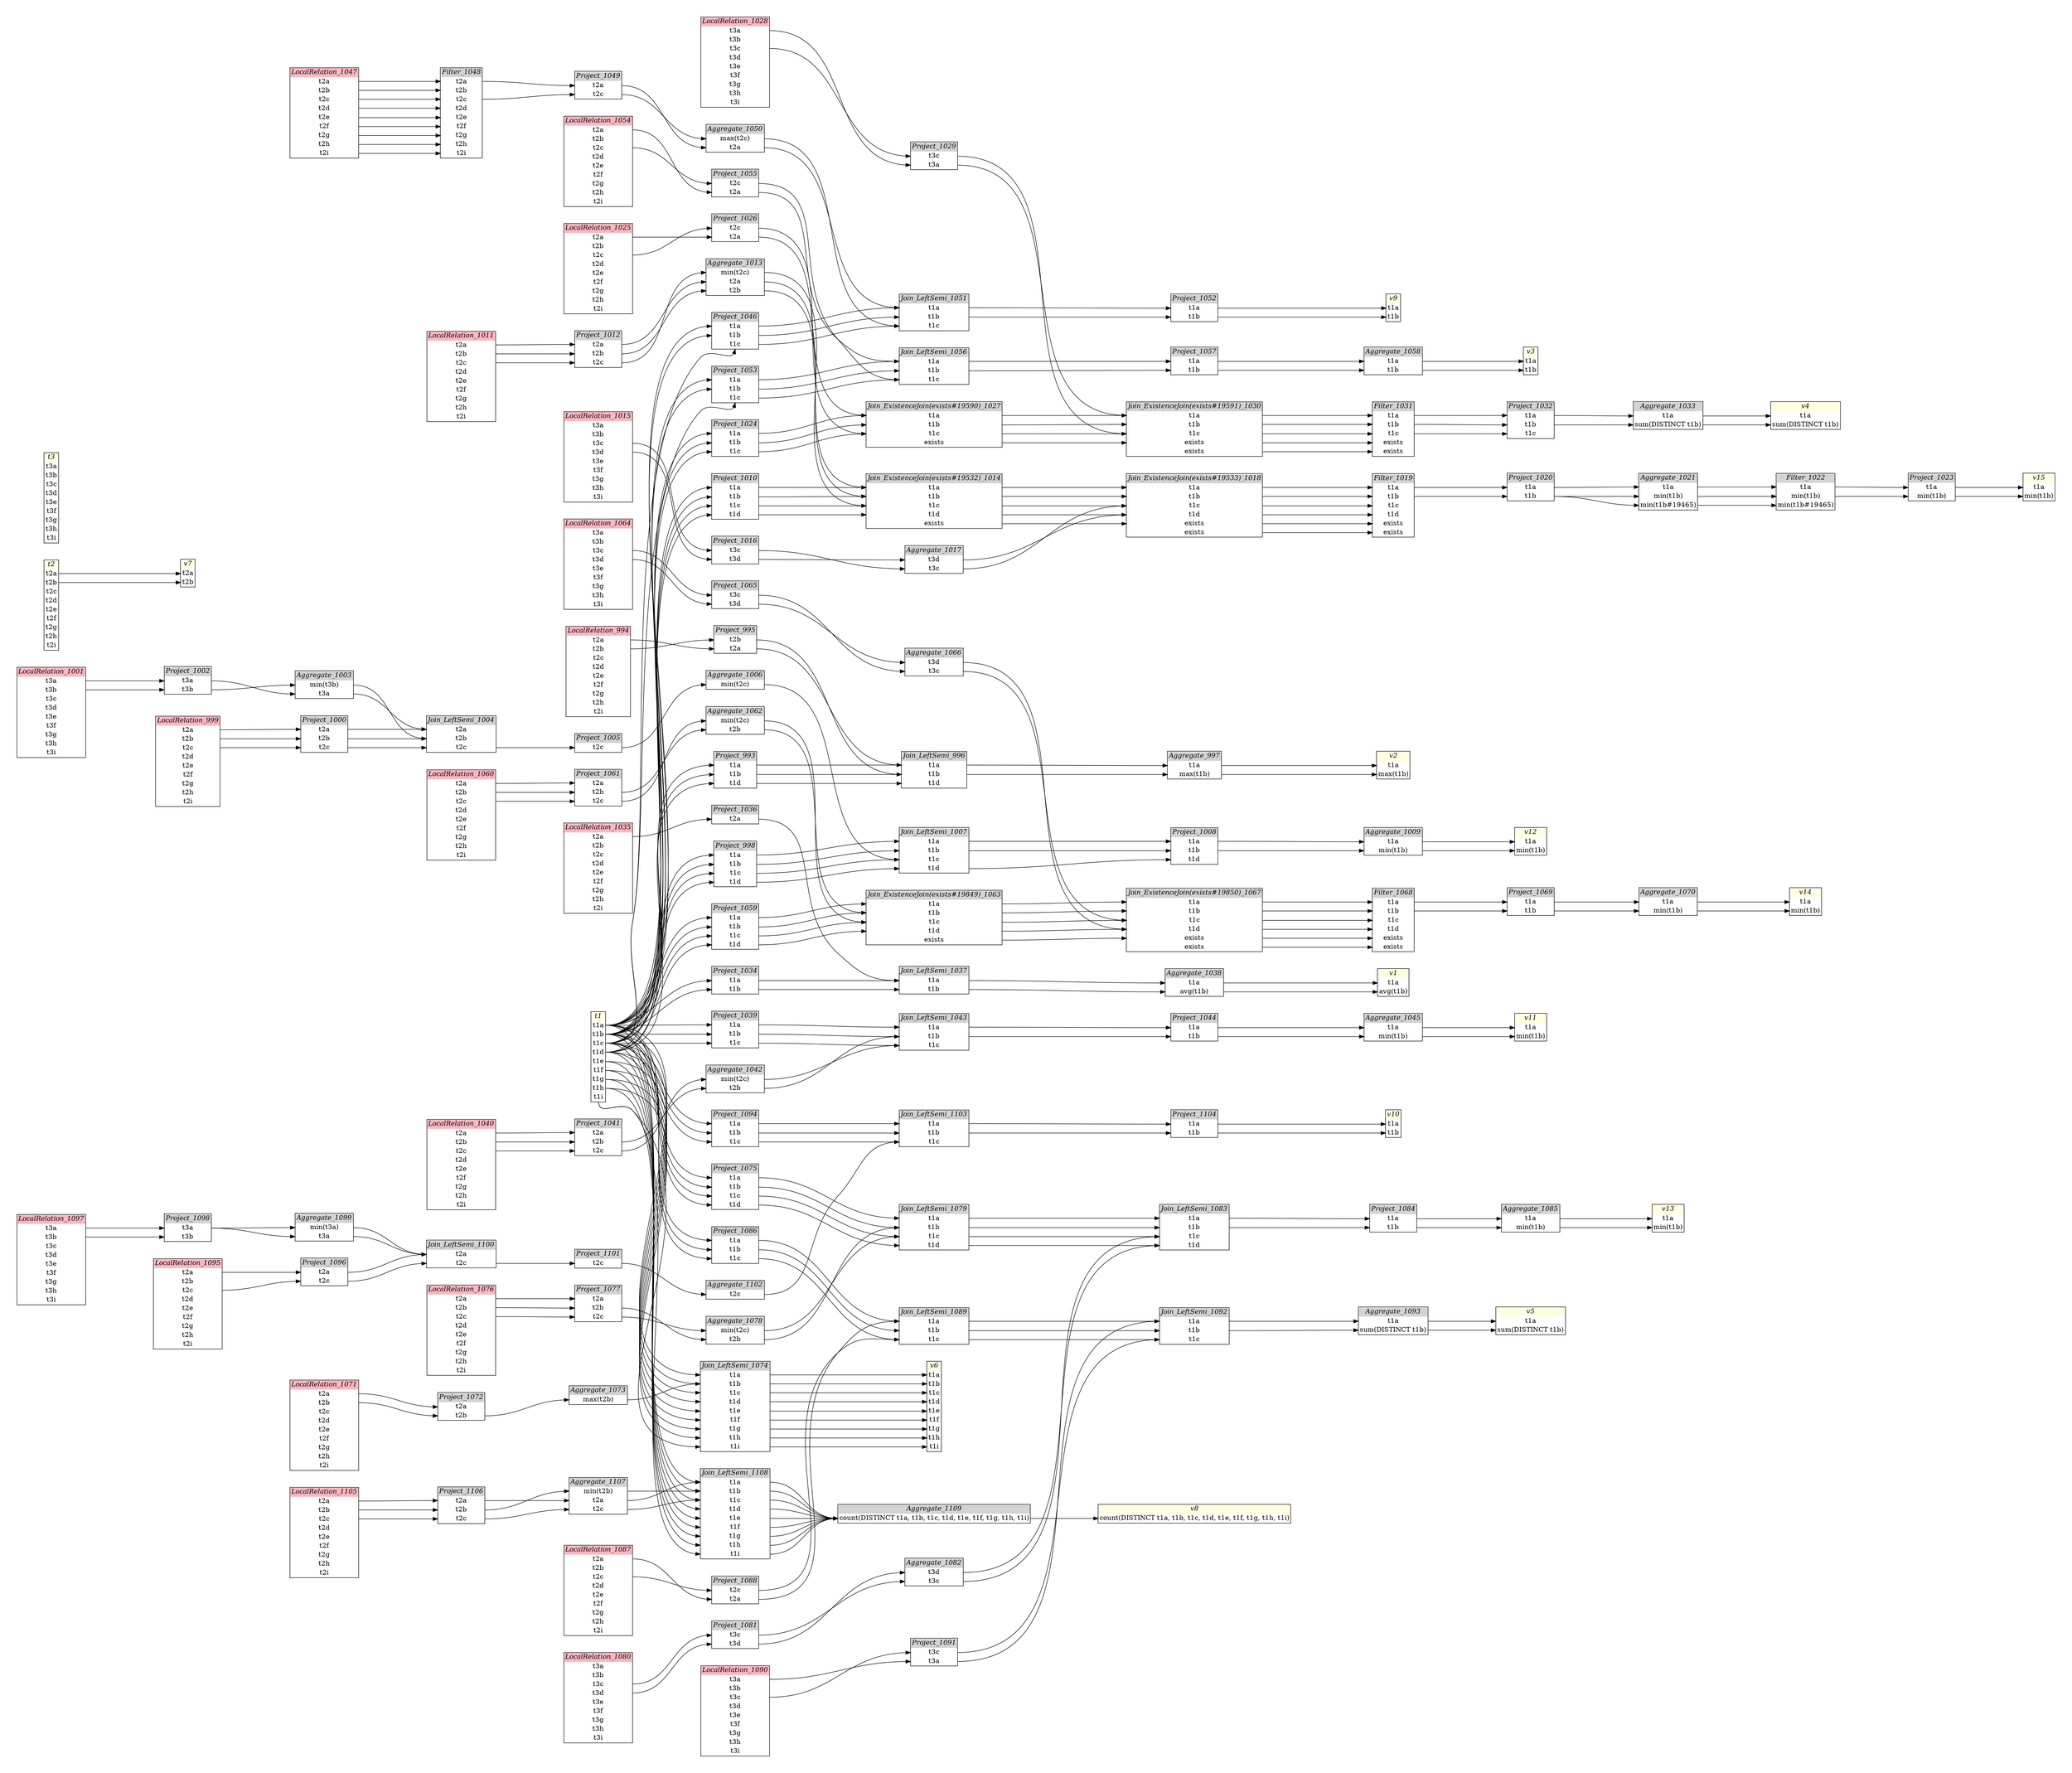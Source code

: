 // Automatically generated by SQLFlowTestSuite


digraph {
  graph [pad="0.5", nodesep="0.5", ranksep="2", fontname="Helvetica"];
  node [shape=plain]
  rankdir=LR;

  
"Aggregate_1003" [label=<
<table border="1" cellborder="0" cellspacing="0">
  <tr><td bgcolor="lightgray" port="nodeName"><i>Aggregate_1003</i></td></tr>
  <tr><td port="0">min(t3b)</td></tr>
<tr><td port="1">t3a</td></tr>
</table>>];
         

"Aggregate_1006" [label=<
<table border="1" cellborder="0" cellspacing="0">
  <tr><td bgcolor="lightgray" port="nodeName"><i>Aggregate_1006</i></td></tr>
  <tr><td port="0">min(t2c)</td></tr>
</table>>];
         

"Aggregate_1009" [label=<
<table border="1" cellborder="0" cellspacing="0">
  <tr><td bgcolor="lightgray" port="nodeName"><i>Aggregate_1009</i></td></tr>
  <tr><td port="0">t1a</td></tr>
<tr><td port="1">min(t1b)</td></tr>
</table>>];
         

"Aggregate_1013" [label=<
<table border="1" cellborder="0" cellspacing="0">
  <tr><td bgcolor="lightgray" port="nodeName"><i>Aggregate_1013</i></td></tr>
  <tr><td port="0">min(t2c)</td></tr>
<tr><td port="1">t2a</td></tr>
<tr><td port="2">t2b</td></tr>
</table>>];
         

"Aggregate_1017" [label=<
<table border="1" cellborder="0" cellspacing="0">
  <tr><td bgcolor="lightgray" port="nodeName"><i>Aggregate_1017</i></td></tr>
  <tr><td port="0">t3d</td></tr>
<tr><td port="1">t3c</td></tr>
</table>>];
         

"Aggregate_1021" [label=<
<table border="1" cellborder="0" cellspacing="0">
  <tr><td bgcolor="lightgray" port="nodeName"><i>Aggregate_1021</i></td></tr>
  <tr><td port="0">t1a</td></tr>
<tr><td port="1">min(t1b)</td></tr>
<tr><td port="2">min(t1b#19465)</td></tr>
</table>>];
         

"Aggregate_1033" [label=<
<table border="1" cellborder="0" cellspacing="0">
  <tr><td bgcolor="lightgray" port="nodeName"><i>Aggregate_1033</i></td></tr>
  <tr><td port="0">t1a</td></tr>
<tr><td port="1">sum(DISTINCT t1b)</td></tr>
</table>>];
         

"Aggregate_1038" [label=<
<table border="1" cellborder="0" cellspacing="0">
  <tr><td bgcolor="lightgray" port="nodeName"><i>Aggregate_1038</i></td></tr>
  <tr><td port="0">t1a</td></tr>
<tr><td port="1">avg(t1b)</td></tr>
</table>>];
         

"Aggregate_1042" [label=<
<table border="1" cellborder="0" cellspacing="0">
  <tr><td bgcolor="lightgray" port="nodeName"><i>Aggregate_1042</i></td></tr>
  <tr><td port="0">min(t2c)</td></tr>
<tr><td port="1">t2b</td></tr>
</table>>];
         

"Aggregate_1045" [label=<
<table border="1" cellborder="0" cellspacing="0">
  <tr><td bgcolor="lightgray" port="nodeName"><i>Aggregate_1045</i></td></tr>
  <tr><td port="0">t1a</td></tr>
<tr><td port="1">min(t1b)</td></tr>
</table>>];
         

"Aggregate_1050" [label=<
<table border="1" cellborder="0" cellspacing="0">
  <tr><td bgcolor="lightgray" port="nodeName"><i>Aggregate_1050</i></td></tr>
  <tr><td port="0">max(t2c)</td></tr>
<tr><td port="1">t2a</td></tr>
</table>>];
         

"Aggregate_1058" [label=<
<table border="1" cellborder="0" cellspacing="0">
  <tr><td bgcolor="lightgray" port="nodeName"><i>Aggregate_1058</i></td></tr>
  <tr><td port="0">t1a</td></tr>
<tr><td port="1">t1b</td></tr>
</table>>];
         

"Aggregate_1062" [label=<
<table border="1" cellborder="0" cellspacing="0">
  <tr><td bgcolor="lightgray" port="nodeName"><i>Aggregate_1062</i></td></tr>
  <tr><td port="0">min(t2c)</td></tr>
<tr><td port="1">t2b</td></tr>
</table>>];
         

"Aggregate_1066" [label=<
<table border="1" cellborder="0" cellspacing="0">
  <tr><td bgcolor="lightgray" port="nodeName"><i>Aggregate_1066</i></td></tr>
  <tr><td port="0">t3d</td></tr>
<tr><td port="1">t3c</td></tr>
</table>>];
         

"Aggregate_1070" [label=<
<table border="1" cellborder="0" cellspacing="0">
  <tr><td bgcolor="lightgray" port="nodeName"><i>Aggregate_1070</i></td></tr>
  <tr><td port="0">t1a</td></tr>
<tr><td port="1">min(t1b)</td></tr>
</table>>];
         

"Aggregate_1073" [label=<
<table border="1" cellborder="0" cellspacing="0">
  <tr><td bgcolor="lightgray" port="nodeName"><i>Aggregate_1073</i></td></tr>
  <tr><td port="0">max(t2b)</td></tr>
</table>>];
         

"Aggregate_1078" [label=<
<table border="1" cellborder="0" cellspacing="0">
  <tr><td bgcolor="lightgray" port="nodeName"><i>Aggregate_1078</i></td></tr>
  <tr><td port="0">min(t2c)</td></tr>
<tr><td port="1">t2b</td></tr>
</table>>];
         

"Aggregate_1082" [label=<
<table border="1" cellborder="0" cellspacing="0">
  <tr><td bgcolor="lightgray" port="nodeName"><i>Aggregate_1082</i></td></tr>
  <tr><td port="0">t3d</td></tr>
<tr><td port="1">t3c</td></tr>
</table>>];
         

"Aggregate_1085" [label=<
<table border="1" cellborder="0" cellspacing="0">
  <tr><td bgcolor="lightgray" port="nodeName"><i>Aggregate_1085</i></td></tr>
  <tr><td port="0">t1a</td></tr>
<tr><td port="1">min(t1b)</td></tr>
</table>>];
         

"Aggregate_1093" [label=<
<table border="1" cellborder="0" cellspacing="0">
  <tr><td bgcolor="lightgray" port="nodeName"><i>Aggregate_1093</i></td></tr>
  <tr><td port="0">t1a</td></tr>
<tr><td port="1">sum(DISTINCT t1b)</td></tr>
</table>>];
         

"Aggregate_1099" [label=<
<table border="1" cellborder="0" cellspacing="0">
  <tr><td bgcolor="lightgray" port="nodeName"><i>Aggregate_1099</i></td></tr>
  <tr><td port="0">min(t3a)</td></tr>
<tr><td port="1">t3a</td></tr>
</table>>];
         

"Aggregate_1102" [label=<
<table border="1" cellborder="0" cellspacing="0">
  <tr><td bgcolor="lightgray" port="nodeName"><i>Aggregate_1102</i></td></tr>
  <tr><td port="0">t2c</td></tr>
</table>>];
         

"Aggregate_1107" [label=<
<table border="1" cellborder="0" cellspacing="0">
  <tr><td bgcolor="lightgray" port="nodeName"><i>Aggregate_1107</i></td></tr>
  <tr><td port="0">min(t2b)</td></tr>
<tr><td port="1">t2a</td></tr>
<tr><td port="2">t2c</td></tr>
</table>>];
         

"Aggregate_1109" [label=<
<table border="1" cellborder="0" cellspacing="0">
  <tr><td bgcolor="lightgray" port="nodeName"><i>Aggregate_1109</i></td></tr>
  <tr><td port="0">count(DISTINCT t1a, t1b, t1c, t1d, t1e, t1f, t1g, t1h, t1i)</td></tr>
</table>>];
         

"Aggregate_997" [label=<
<table border="1" cellborder="0" cellspacing="0">
  <tr><td bgcolor="lightgray" port="nodeName"><i>Aggregate_997</i></td></tr>
  <tr><td port="0">t1a</td></tr>
<tr><td port="1">max(t1b)</td></tr>
</table>>];
         

"Filter_1019" [label=<
<table border="1" cellborder="0" cellspacing="0">
  <tr><td bgcolor="lightgray" port="nodeName"><i>Filter_1019</i></td></tr>
  <tr><td port="0">t1a</td></tr>
<tr><td port="1">t1b</td></tr>
<tr><td port="2">t1c</td></tr>
<tr><td port="3">t1d</td></tr>
<tr><td port="4">exists</td></tr>
<tr><td port="5">exists</td></tr>
</table>>];
         

"Filter_1022" [label=<
<table border="1" cellborder="0" cellspacing="0">
  <tr><td bgcolor="lightgray" port="nodeName"><i>Filter_1022</i></td></tr>
  <tr><td port="0">t1a</td></tr>
<tr><td port="1">min(t1b)</td></tr>
<tr><td port="2">min(t1b#19465)</td></tr>
</table>>];
         

"Filter_1031" [label=<
<table border="1" cellborder="0" cellspacing="0">
  <tr><td bgcolor="lightgray" port="nodeName"><i>Filter_1031</i></td></tr>
  <tr><td port="0">t1a</td></tr>
<tr><td port="1">t1b</td></tr>
<tr><td port="2">t1c</td></tr>
<tr><td port="3">exists</td></tr>
<tr><td port="4">exists</td></tr>
</table>>];
         

"Filter_1048" [label=<
<table border="1" cellborder="0" cellspacing="0">
  <tr><td bgcolor="lightgray" port="nodeName"><i>Filter_1048</i></td></tr>
  <tr><td port="0">t2a</td></tr>
<tr><td port="1">t2b</td></tr>
<tr><td port="2">t2c</td></tr>
<tr><td port="3">t2d</td></tr>
<tr><td port="4">t2e</td></tr>
<tr><td port="5">t2f</td></tr>
<tr><td port="6">t2g</td></tr>
<tr><td port="7">t2h</td></tr>
<tr><td port="8">t2i</td></tr>
</table>>];
         

"Filter_1068" [label=<
<table border="1" cellborder="0" cellspacing="0">
  <tr><td bgcolor="lightgray" port="nodeName"><i>Filter_1068</i></td></tr>
  <tr><td port="0">t1a</td></tr>
<tr><td port="1">t1b</td></tr>
<tr><td port="2">t1c</td></tr>
<tr><td port="3">t1d</td></tr>
<tr><td port="4">exists</td></tr>
<tr><td port="5">exists</td></tr>
</table>>];
         

"Join_ExistenceJoin(exists#19532)_1014" [label=<
<table border="1" cellborder="0" cellspacing="0">
  <tr><td bgcolor="lightgray" port="nodeName"><i>Join_ExistenceJoin(exists#19532)_1014</i></td></tr>
  <tr><td port="0">t1a</td></tr>
<tr><td port="1">t1b</td></tr>
<tr><td port="2">t1c</td></tr>
<tr><td port="3">t1d</td></tr>
<tr><td port="4">exists</td></tr>
</table>>];
         

"Join_ExistenceJoin(exists#19533)_1018" [label=<
<table border="1" cellborder="0" cellspacing="0">
  <tr><td bgcolor="lightgray" port="nodeName"><i>Join_ExistenceJoin(exists#19533)_1018</i></td></tr>
  <tr><td port="0">t1a</td></tr>
<tr><td port="1">t1b</td></tr>
<tr><td port="2">t1c</td></tr>
<tr><td port="3">t1d</td></tr>
<tr><td port="4">exists</td></tr>
<tr><td port="5">exists</td></tr>
</table>>];
         

"Join_ExistenceJoin(exists#19590)_1027" [label=<
<table border="1" cellborder="0" cellspacing="0">
  <tr><td bgcolor="lightgray" port="nodeName"><i>Join_ExistenceJoin(exists#19590)_1027</i></td></tr>
  <tr><td port="0">t1a</td></tr>
<tr><td port="1">t1b</td></tr>
<tr><td port="2">t1c</td></tr>
<tr><td port="3">exists</td></tr>
</table>>];
         

"Join_ExistenceJoin(exists#19591)_1030" [label=<
<table border="1" cellborder="0" cellspacing="0">
  <tr><td bgcolor="lightgray" port="nodeName"><i>Join_ExistenceJoin(exists#19591)_1030</i></td></tr>
  <tr><td port="0">t1a</td></tr>
<tr><td port="1">t1b</td></tr>
<tr><td port="2">t1c</td></tr>
<tr><td port="3">exists</td></tr>
<tr><td port="4">exists</td></tr>
</table>>];
         

"Join_ExistenceJoin(exists#19849)_1063" [label=<
<table border="1" cellborder="0" cellspacing="0">
  <tr><td bgcolor="lightgray" port="nodeName"><i>Join_ExistenceJoin(exists#19849)_1063</i></td></tr>
  <tr><td port="0">t1a</td></tr>
<tr><td port="1">t1b</td></tr>
<tr><td port="2">t1c</td></tr>
<tr><td port="3">t1d</td></tr>
<tr><td port="4">exists</td></tr>
</table>>];
         

"Join_ExistenceJoin(exists#19850)_1067" [label=<
<table border="1" cellborder="0" cellspacing="0">
  <tr><td bgcolor="lightgray" port="nodeName"><i>Join_ExistenceJoin(exists#19850)_1067</i></td></tr>
  <tr><td port="0">t1a</td></tr>
<tr><td port="1">t1b</td></tr>
<tr><td port="2">t1c</td></tr>
<tr><td port="3">t1d</td></tr>
<tr><td port="4">exists</td></tr>
<tr><td port="5">exists</td></tr>
</table>>];
         

"Join_LeftSemi_1004" [label=<
<table border="1" cellborder="0" cellspacing="0">
  <tr><td bgcolor="lightgray" port="nodeName"><i>Join_LeftSemi_1004</i></td></tr>
  <tr><td port="0">t2a</td></tr>
<tr><td port="1">t2b</td></tr>
<tr><td port="2">t2c</td></tr>
</table>>];
         

"Join_LeftSemi_1007" [label=<
<table border="1" cellborder="0" cellspacing="0">
  <tr><td bgcolor="lightgray" port="nodeName"><i>Join_LeftSemi_1007</i></td></tr>
  <tr><td port="0">t1a</td></tr>
<tr><td port="1">t1b</td></tr>
<tr><td port="2">t1c</td></tr>
<tr><td port="3">t1d</td></tr>
</table>>];
         

"Join_LeftSemi_1037" [label=<
<table border="1" cellborder="0" cellspacing="0">
  <tr><td bgcolor="lightgray" port="nodeName"><i>Join_LeftSemi_1037</i></td></tr>
  <tr><td port="0">t1a</td></tr>
<tr><td port="1">t1b</td></tr>
</table>>];
         

"Join_LeftSemi_1043" [label=<
<table border="1" cellborder="0" cellspacing="0">
  <tr><td bgcolor="lightgray" port="nodeName"><i>Join_LeftSemi_1043</i></td></tr>
  <tr><td port="0">t1a</td></tr>
<tr><td port="1">t1b</td></tr>
<tr><td port="2">t1c</td></tr>
</table>>];
         

"Join_LeftSemi_1051" [label=<
<table border="1" cellborder="0" cellspacing="0">
  <tr><td bgcolor="lightgray" port="nodeName"><i>Join_LeftSemi_1051</i></td></tr>
  <tr><td port="0">t1a</td></tr>
<tr><td port="1">t1b</td></tr>
<tr><td port="2">t1c</td></tr>
</table>>];
         

"Join_LeftSemi_1056" [label=<
<table border="1" cellborder="0" cellspacing="0">
  <tr><td bgcolor="lightgray" port="nodeName"><i>Join_LeftSemi_1056</i></td></tr>
  <tr><td port="0">t1a</td></tr>
<tr><td port="1">t1b</td></tr>
<tr><td port="2">t1c</td></tr>
</table>>];
         

"Join_LeftSemi_1074" [label=<
<table border="1" cellborder="0" cellspacing="0">
  <tr><td bgcolor="lightgray" port="nodeName"><i>Join_LeftSemi_1074</i></td></tr>
  <tr><td port="0">t1a</td></tr>
<tr><td port="1">t1b</td></tr>
<tr><td port="2">t1c</td></tr>
<tr><td port="3">t1d</td></tr>
<tr><td port="4">t1e</td></tr>
<tr><td port="5">t1f</td></tr>
<tr><td port="6">t1g</td></tr>
<tr><td port="7">t1h</td></tr>
<tr><td port="8">t1i</td></tr>
</table>>];
         

"Join_LeftSemi_1079" [label=<
<table border="1" cellborder="0" cellspacing="0">
  <tr><td bgcolor="lightgray" port="nodeName"><i>Join_LeftSemi_1079</i></td></tr>
  <tr><td port="0">t1a</td></tr>
<tr><td port="1">t1b</td></tr>
<tr><td port="2">t1c</td></tr>
<tr><td port="3">t1d</td></tr>
</table>>];
         

"Join_LeftSemi_1083" [label=<
<table border="1" cellborder="0" cellspacing="0">
  <tr><td bgcolor="lightgray" port="nodeName"><i>Join_LeftSemi_1083</i></td></tr>
  <tr><td port="0">t1a</td></tr>
<tr><td port="1">t1b</td></tr>
<tr><td port="2">t1c</td></tr>
<tr><td port="3">t1d</td></tr>
</table>>];
         

"Join_LeftSemi_1089" [label=<
<table border="1" cellborder="0" cellspacing="0">
  <tr><td bgcolor="lightgray" port="nodeName"><i>Join_LeftSemi_1089</i></td></tr>
  <tr><td port="0">t1a</td></tr>
<tr><td port="1">t1b</td></tr>
<tr><td port="2">t1c</td></tr>
</table>>];
         

"Join_LeftSemi_1092" [label=<
<table border="1" cellborder="0" cellspacing="0">
  <tr><td bgcolor="lightgray" port="nodeName"><i>Join_LeftSemi_1092</i></td></tr>
  <tr><td port="0">t1a</td></tr>
<tr><td port="1">t1b</td></tr>
<tr><td port="2">t1c</td></tr>
</table>>];
         

"Join_LeftSemi_1100" [label=<
<table border="1" cellborder="0" cellspacing="0">
  <tr><td bgcolor="lightgray" port="nodeName"><i>Join_LeftSemi_1100</i></td></tr>
  <tr><td port="0">t2a</td></tr>
<tr><td port="1">t2c</td></tr>
</table>>];
         

"Join_LeftSemi_1103" [label=<
<table border="1" cellborder="0" cellspacing="0">
  <tr><td bgcolor="lightgray" port="nodeName"><i>Join_LeftSemi_1103</i></td></tr>
  <tr><td port="0">t1a</td></tr>
<tr><td port="1">t1b</td></tr>
<tr><td port="2">t1c</td></tr>
</table>>];
         

"Join_LeftSemi_1108" [label=<
<table border="1" cellborder="0" cellspacing="0">
  <tr><td bgcolor="lightgray" port="nodeName"><i>Join_LeftSemi_1108</i></td></tr>
  <tr><td port="0">t1a</td></tr>
<tr><td port="1">t1b</td></tr>
<tr><td port="2">t1c</td></tr>
<tr><td port="3">t1d</td></tr>
<tr><td port="4">t1e</td></tr>
<tr><td port="5">t1f</td></tr>
<tr><td port="6">t1g</td></tr>
<tr><td port="7">t1h</td></tr>
<tr><td port="8">t1i</td></tr>
</table>>];
         

"Join_LeftSemi_996" [label=<
<table border="1" cellborder="0" cellspacing="0">
  <tr><td bgcolor="lightgray" port="nodeName"><i>Join_LeftSemi_996</i></td></tr>
  <tr><td port="0">t1a</td></tr>
<tr><td port="1">t1b</td></tr>
<tr><td port="2">t1d</td></tr>
</table>>];
         

"LocalRelation_1001" [label=<
<table border="1" cellborder="0" cellspacing="0">
  <tr><td bgcolor="lightpink" port="nodeName"><i>LocalRelation_1001</i></td></tr>
  <tr><td port="0">t3a</td></tr>
<tr><td port="1">t3b</td></tr>
<tr><td port="2">t3c</td></tr>
<tr><td port="3">t3d</td></tr>
<tr><td port="4">t3e</td></tr>
<tr><td port="5">t3f</td></tr>
<tr><td port="6">t3g</td></tr>
<tr><td port="7">t3h</td></tr>
<tr><td port="8">t3i</td></tr>
</table>>];
       

"LocalRelation_1011" [label=<
<table border="1" cellborder="0" cellspacing="0">
  <tr><td bgcolor="lightpink" port="nodeName"><i>LocalRelation_1011</i></td></tr>
  <tr><td port="0">t2a</td></tr>
<tr><td port="1">t2b</td></tr>
<tr><td port="2">t2c</td></tr>
<tr><td port="3">t2d</td></tr>
<tr><td port="4">t2e</td></tr>
<tr><td port="5">t2f</td></tr>
<tr><td port="6">t2g</td></tr>
<tr><td port="7">t2h</td></tr>
<tr><td port="8">t2i</td></tr>
</table>>];
       

"LocalRelation_1015" [label=<
<table border="1" cellborder="0" cellspacing="0">
  <tr><td bgcolor="lightpink" port="nodeName"><i>LocalRelation_1015</i></td></tr>
  <tr><td port="0">t3a</td></tr>
<tr><td port="1">t3b</td></tr>
<tr><td port="2">t3c</td></tr>
<tr><td port="3">t3d</td></tr>
<tr><td port="4">t3e</td></tr>
<tr><td port="5">t3f</td></tr>
<tr><td port="6">t3g</td></tr>
<tr><td port="7">t3h</td></tr>
<tr><td port="8">t3i</td></tr>
</table>>];
       

"LocalRelation_1025" [label=<
<table border="1" cellborder="0" cellspacing="0">
  <tr><td bgcolor="lightpink" port="nodeName"><i>LocalRelation_1025</i></td></tr>
  <tr><td port="0">t2a</td></tr>
<tr><td port="1">t2b</td></tr>
<tr><td port="2">t2c</td></tr>
<tr><td port="3">t2d</td></tr>
<tr><td port="4">t2e</td></tr>
<tr><td port="5">t2f</td></tr>
<tr><td port="6">t2g</td></tr>
<tr><td port="7">t2h</td></tr>
<tr><td port="8">t2i</td></tr>
</table>>];
       

"LocalRelation_1028" [label=<
<table border="1" cellborder="0" cellspacing="0">
  <tr><td bgcolor="lightpink" port="nodeName"><i>LocalRelation_1028</i></td></tr>
  <tr><td port="0">t3a</td></tr>
<tr><td port="1">t3b</td></tr>
<tr><td port="2">t3c</td></tr>
<tr><td port="3">t3d</td></tr>
<tr><td port="4">t3e</td></tr>
<tr><td port="5">t3f</td></tr>
<tr><td port="6">t3g</td></tr>
<tr><td port="7">t3h</td></tr>
<tr><td port="8">t3i</td></tr>
</table>>];
       

"LocalRelation_1035" [label=<
<table border="1" cellborder="0" cellspacing="0">
  <tr><td bgcolor="lightpink" port="nodeName"><i>LocalRelation_1035</i></td></tr>
  <tr><td port="0">t2a</td></tr>
<tr><td port="1">t2b</td></tr>
<tr><td port="2">t2c</td></tr>
<tr><td port="3">t2d</td></tr>
<tr><td port="4">t2e</td></tr>
<tr><td port="5">t2f</td></tr>
<tr><td port="6">t2g</td></tr>
<tr><td port="7">t2h</td></tr>
<tr><td port="8">t2i</td></tr>
</table>>];
       

"LocalRelation_1040" [label=<
<table border="1" cellborder="0" cellspacing="0">
  <tr><td bgcolor="lightpink" port="nodeName"><i>LocalRelation_1040</i></td></tr>
  <tr><td port="0">t2a</td></tr>
<tr><td port="1">t2b</td></tr>
<tr><td port="2">t2c</td></tr>
<tr><td port="3">t2d</td></tr>
<tr><td port="4">t2e</td></tr>
<tr><td port="5">t2f</td></tr>
<tr><td port="6">t2g</td></tr>
<tr><td port="7">t2h</td></tr>
<tr><td port="8">t2i</td></tr>
</table>>];
       

"LocalRelation_1047" [label=<
<table border="1" cellborder="0" cellspacing="0">
  <tr><td bgcolor="lightpink" port="nodeName"><i>LocalRelation_1047</i></td></tr>
  <tr><td port="0">t2a</td></tr>
<tr><td port="1">t2b</td></tr>
<tr><td port="2">t2c</td></tr>
<tr><td port="3">t2d</td></tr>
<tr><td port="4">t2e</td></tr>
<tr><td port="5">t2f</td></tr>
<tr><td port="6">t2g</td></tr>
<tr><td port="7">t2h</td></tr>
<tr><td port="8">t2i</td></tr>
</table>>];
       

"LocalRelation_1054" [label=<
<table border="1" cellborder="0" cellspacing="0">
  <tr><td bgcolor="lightpink" port="nodeName"><i>LocalRelation_1054</i></td></tr>
  <tr><td port="0">t2a</td></tr>
<tr><td port="1">t2b</td></tr>
<tr><td port="2">t2c</td></tr>
<tr><td port="3">t2d</td></tr>
<tr><td port="4">t2e</td></tr>
<tr><td port="5">t2f</td></tr>
<tr><td port="6">t2g</td></tr>
<tr><td port="7">t2h</td></tr>
<tr><td port="8">t2i</td></tr>
</table>>];
       

"LocalRelation_1060" [label=<
<table border="1" cellborder="0" cellspacing="0">
  <tr><td bgcolor="lightpink" port="nodeName"><i>LocalRelation_1060</i></td></tr>
  <tr><td port="0">t2a</td></tr>
<tr><td port="1">t2b</td></tr>
<tr><td port="2">t2c</td></tr>
<tr><td port="3">t2d</td></tr>
<tr><td port="4">t2e</td></tr>
<tr><td port="5">t2f</td></tr>
<tr><td port="6">t2g</td></tr>
<tr><td port="7">t2h</td></tr>
<tr><td port="8">t2i</td></tr>
</table>>];
       

"LocalRelation_1064" [label=<
<table border="1" cellborder="0" cellspacing="0">
  <tr><td bgcolor="lightpink" port="nodeName"><i>LocalRelation_1064</i></td></tr>
  <tr><td port="0">t3a</td></tr>
<tr><td port="1">t3b</td></tr>
<tr><td port="2">t3c</td></tr>
<tr><td port="3">t3d</td></tr>
<tr><td port="4">t3e</td></tr>
<tr><td port="5">t3f</td></tr>
<tr><td port="6">t3g</td></tr>
<tr><td port="7">t3h</td></tr>
<tr><td port="8">t3i</td></tr>
</table>>];
       

"LocalRelation_1071" [label=<
<table border="1" cellborder="0" cellspacing="0">
  <tr><td bgcolor="lightpink" port="nodeName"><i>LocalRelation_1071</i></td></tr>
  <tr><td port="0">t2a</td></tr>
<tr><td port="1">t2b</td></tr>
<tr><td port="2">t2c</td></tr>
<tr><td port="3">t2d</td></tr>
<tr><td port="4">t2e</td></tr>
<tr><td port="5">t2f</td></tr>
<tr><td port="6">t2g</td></tr>
<tr><td port="7">t2h</td></tr>
<tr><td port="8">t2i</td></tr>
</table>>];
       

"LocalRelation_1076" [label=<
<table border="1" cellborder="0" cellspacing="0">
  <tr><td bgcolor="lightpink" port="nodeName"><i>LocalRelation_1076</i></td></tr>
  <tr><td port="0">t2a</td></tr>
<tr><td port="1">t2b</td></tr>
<tr><td port="2">t2c</td></tr>
<tr><td port="3">t2d</td></tr>
<tr><td port="4">t2e</td></tr>
<tr><td port="5">t2f</td></tr>
<tr><td port="6">t2g</td></tr>
<tr><td port="7">t2h</td></tr>
<tr><td port="8">t2i</td></tr>
</table>>];
       

"LocalRelation_1080" [label=<
<table border="1" cellborder="0" cellspacing="0">
  <tr><td bgcolor="lightpink" port="nodeName"><i>LocalRelation_1080</i></td></tr>
  <tr><td port="0">t3a</td></tr>
<tr><td port="1">t3b</td></tr>
<tr><td port="2">t3c</td></tr>
<tr><td port="3">t3d</td></tr>
<tr><td port="4">t3e</td></tr>
<tr><td port="5">t3f</td></tr>
<tr><td port="6">t3g</td></tr>
<tr><td port="7">t3h</td></tr>
<tr><td port="8">t3i</td></tr>
</table>>];
       

"LocalRelation_1087" [label=<
<table border="1" cellborder="0" cellspacing="0">
  <tr><td bgcolor="lightpink" port="nodeName"><i>LocalRelation_1087</i></td></tr>
  <tr><td port="0">t2a</td></tr>
<tr><td port="1">t2b</td></tr>
<tr><td port="2">t2c</td></tr>
<tr><td port="3">t2d</td></tr>
<tr><td port="4">t2e</td></tr>
<tr><td port="5">t2f</td></tr>
<tr><td port="6">t2g</td></tr>
<tr><td port="7">t2h</td></tr>
<tr><td port="8">t2i</td></tr>
</table>>];
       

"LocalRelation_1090" [label=<
<table border="1" cellborder="0" cellspacing="0">
  <tr><td bgcolor="lightpink" port="nodeName"><i>LocalRelation_1090</i></td></tr>
  <tr><td port="0">t3a</td></tr>
<tr><td port="1">t3b</td></tr>
<tr><td port="2">t3c</td></tr>
<tr><td port="3">t3d</td></tr>
<tr><td port="4">t3e</td></tr>
<tr><td port="5">t3f</td></tr>
<tr><td port="6">t3g</td></tr>
<tr><td port="7">t3h</td></tr>
<tr><td port="8">t3i</td></tr>
</table>>];
       

"LocalRelation_1095" [label=<
<table border="1" cellborder="0" cellspacing="0">
  <tr><td bgcolor="lightpink" port="nodeName"><i>LocalRelation_1095</i></td></tr>
  <tr><td port="0">t2a</td></tr>
<tr><td port="1">t2b</td></tr>
<tr><td port="2">t2c</td></tr>
<tr><td port="3">t2d</td></tr>
<tr><td port="4">t2e</td></tr>
<tr><td port="5">t2f</td></tr>
<tr><td port="6">t2g</td></tr>
<tr><td port="7">t2h</td></tr>
<tr><td port="8">t2i</td></tr>
</table>>];
       

"LocalRelation_1097" [label=<
<table border="1" cellborder="0" cellspacing="0">
  <tr><td bgcolor="lightpink" port="nodeName"><i>LocalRelation_1097</i></td></tr>
  <tr><td port="0">t3a</td></tr>
<tr><td port="1">t3b</td></tr>
<tr><td port="2">t3c</td></tr>
<tr><td port="3">t3d</td></tr>
<tr><td port="4">t3e</td></tr>
<tr><td port="5">t3f</td></tr>
<tr><td port="6">t3g</td></tr>
<tr><td port="7">t3h</td></tr>
<tr><td port="8">t3i</td></tr>
</table>>];
       

"LocalRelation_1105" [label=<
<table border="1" cellborder="0" cellspacing="0">
  <tr><td bgcolor="lightpink" port="nodeName"><i>LocalRelation_1105</i></td></tr>
  <tr><td port="0">t2a</td></tr>
<tr><td port="1">t2b</td></tr>
<tr><td port="2">t2c</td></tr>
<tr><td port="3">t2d</td></tr>
<tr><td port="4">t2e</td></tr>
<tr><td port="5">t2f</td></tr>
<tr><td port="6">t2g</td></tr>
<tr><td port="7">t2h</td></tr>
<tr><td port="8">t2i</td></tr>
</table>>];
       

"LocalRelation_994" [label=<
<table border="1" cellborder="0" cellspacing="0">
  <tr><td bgcolor="lightpink" port="nodeName"><i>LocalRelation_994</i></td></tr>
  <tr><td port="0">t2a</td></tr>
<tr><td port="1">t2b</td></tr>
<tr><td port="2">t2c</td></tr>
<tr><td port="3">t2d</td></tr>
<tr><td port="4">t2e</td></tr>
<tr><td port="5">t2f</td></tr>
<tr><td port="6">t2g</td></tr>
<tr><td port="7">t2h</td></tr>
<tr><td port="8">t2i</td></tr>
</table>>];
       

"LocalRelation_999" [label=<
<table border="1" cellborder="0" cellspacing="0">
  <tr><td bgcolor="lightpink" port="nodeName"><i>LocalRelation_999</i></td></tr>
  <tr><td port="0">t2a</td></tr>
<tr><td port="1">t2b</td></tr>
<tr><td port="2">t2c</td></tr>
<tr><td port="3">t2d</td></tr>
<tr><td port="4">t2e</td></tr>
<tr><td port="5">t2f</td></tr>
<tr><td port="6">t2g</td></tr>
<tr><td port="7">t2h</td></tr>
<tr><td port="8">t2i</td></tr>
</table>>];
       

"Project_1000" [label=<
<table border="1" cellborder="0" cellspacing="0">
  <tr><td bgcolor="lightgray" port="nodeName"><i>Project_1000</i></td></tr>
  <tr><td port="0">t2a</td></tr>
<tr><td port="1">t2b</td></tr>
<tr><td port="2">t2c</td></tr>
</table>>];
         

"Project_1002" [label=<
<table border="1" cellborder="0" cellspacing="0">
  <tr><td bgcolor="lightgray" port="nodeName"><i>Project_1002</i></td></tr>
  <tr><td port="0">t3a</td></tr>
<tr><td port="1">t3b</td></tr>
</table>>];
         

"Project_1005" [label=<
<table border="1" cellborder="0" cellspacing="0">
  <tr><td bgcolor="lightgray" port="nodeName"><i>Project_1005</i></td></tr>
  <tr><td port="0">t2c</td></tr>
</table>>];
         

"Project_1008" [label=<
<table border="1" cellborder="0" cellspacing="0">
  <tr><td bgcolor="lightgray" port="nodeName"><i>Project_1008</i></td></tr>
  <tr><td port="0">t1a</td></tr>
<tr><td port="1">t1b</td></tr>
<tr><td port="2">t1d</td></tr>
</table>>];
         

"Project_1010" [label=<
<table border="1" cellborder="0" cellspacing="0">
  <tr><td bgcolor="lightgray" port="nodeName"><i>Project_1010</i></td></tr>
  <tr><td port="0">t1a</td></tr>
<tr><td port="1">t1b</td></tr>
<tr><td port="2">t1c</td></tr>
<tr><td port="3">t1d</td></tr>
</table>>];
         

"Project_1012" [label=<
<table border="1" cellborder="0" cellspacing="0">
  <tr><td bgcolor="lightgray" port="nodeName"><i>Project_1012</i></td></tr>
  <tr><td port="0">t2a</td></tr>
<tr><td port="1">t2b</td></tr>
<tr><td port="2">t2c</td></tr>
</table>>];
         

"Project_1016" [label=<
<table border="1" cellborder="0" cellspacing="0">
  <tr><td bgcolor="lightgray" port="nodeName"><i>Project_1016</i></td></tr>
  <tr><td port="0">t3c</td></tr>
<tr><td port="1">t3d</td></tr>
</table>>];
         

"Project_1020" [label=<
<table border="1" cellborder="0" cellspacing="0">
  <tr><td bgcolor="lightgray" port="nodeName"><i>Project_1020</i></td></tr>
  <tr><td port="0">t1a</td></tr>
<tr><td port="1">t1b</td></tr>
</table>>];
         

"Project_1023" [label=<
<table border="1" cellborder="0" cellspacing="0">
  <tr><td bgcolor="lightgray" port="nodeName"><i>Project_1023</i></td></tr>
  <tr><td port="0">t1a</td></tr>
<tr><td port="1">min(t1b)</td></tr>
</table>>];
         

"Project_1024" [label=<
<table border="1" cellborder="0" cellspacing="0">
  <tr><td bgcolor="lightgray" port="nodeName"><i>Project_1024</i></td></tr>
  <tr><td port="0">t1a</td></tr>
<tr><td port="1">t1b</td></tr>
<tr><td port="2">t1c</td></tr>
</table>>];
         

"Project_1026" [label=<
<table border="1" cellborder="0" cellspacing="0">
  <tr><td bgcolor="lightgray" port="nodeName"><i>Project_1026</i></td></tr>
  <tr><td port="0">t2c</td></tr>
<tr><td port="1">t2a</td></tr>
</table>>];
         

"Project_1029" [label=<
<table border="1" cellborder="0" cellspacing="0">
  <tr><td bgcolor="lightgray" port="nodeName"><i>Project_1029</i></td></tr>
  <tr><td port="0">t3c</td></tr>
<tr><td port="1">t3a</td></tr>
</table>>];
         

"Project_1032" [label=<
<table border="1" cellborder="0" cellspacing="0">
  <tr><td bgcolor="lightgray" port="nodeName"><i>Project_1032</i></td></tr>
  <tr><td port="0">t1a</td></tr>
<tr><td port="1">t1b</td></tr>
<tr><td port="2">t1c</td></tr>
</table>>];
         

"Project_1034" [label=<
<table border="1" cellborder="0" cellspacing="0">
  <tr><td bgcolor="lightgray" port="nodeName"><i>Project_1034</i></td></tr>
  <tr><td port="0">t1a</td></tr>
<tr><td port="1">t1b</td></tr>
</table>>];
         

"Project_1036" [label=<
<table border="1" cellborder="0" cellspacing="0">
  <tr><td bgcolor="lightgray" port="nodeName"><i>Project_1036</i></td></tr>
  <tr><td port="0">t2a</td></tr>
</table>>];
         

"Project_1039" [label=<
<table border="1" cellborder="0" cellspacing="0">
  <tr><td bgcolor="lightgray" port="nodeName"><i>Project_1039</i></td></tr>
  <tr><td port="0">t1a</td></tr>
<tr><td port="1">t1b</td></tr>
<tr><td port="2">t1c</td></tr>
</table>>];
         

"Project_1041" [label=<
<table border="1" cellborder="0" cellspacing="0">
  <tr><td bgcolor="lightgray" port="nodeName"><i>Project_1041</i></td></tr>
  <tr><td port="0">t2a</td></tr>
<tr><td port="1">t2b</td></tr>
<tr><td port="2">t2c</td></tr>
</table>>];
         

"Project_1044" [label=<
<table border="1" cellborder="0" cellspacing="0">
  <tr><td bgcolor="lightgray" port="nodeName"><i>Project_1044</i></td></tr>
  <tr><td port="0">t1a</td></tr>
<tr><td port="1">t1b</td></tr>
</table>>];
         

"Project_1046" [label=<
<table border="1" cellborder="0" cellspacing="0">
  <tr><td bgcolor="lightgray" port="nodeName"><i>Project_1046</i></td></tr>
  <tr><td port="0">t1a</td></tr>
<tr><td port="1">t1b</td></tr>
<tr><td port="2">t1c</td></tr>
</table>>];
         

"Project_1049" [label=<
<table border="1" cellborder="0" cellspacing="0">
  <tr><td bgcolor="lightgray" port="nodeName"><i>Project_1049</i></td></tr>
  <tr><td port="0">t2a</td></tr>
<tr><td port="1">t2c</td></tr>
</table>>];
         

"Project_1052" [label=<
<table border="1" cellborder="0" cellspacing="0">
  <tr><td bgcolor="lightgray" port="nodeName"><i>Project_1052</i></td></tr>
  <tr><td port="0">t1a</td></tr>
<tr><td port="1">t1b</td></tr>
</table>>];
         

"Project_1053" [label=<
<table border="1" cellborder="0" cellspacing="0">
  <tr><td bgcolor="lightgray" port="nodeName"><i>Project_1053</i></td></tr>
  <tr><td port="0">t1a</td></tr>
<tr><td port="1">t1b</td></tr>
<tr><td port="2">t1c</td></tr>
</table>>];
         

"Project_1055" [label=<
<table border="1" cellborder="0" cellspacing="0">
  <tr><td bgcolor="lightgray" port="nodeName"><i>Project_1055</i></td></tr>
  <tr><td port="0">t2c</td></tr>
<tr><td port="1">t2a</td></tr>
</table>>];
         

"Project_1057" [label=<
<table border="1" cellborder="0" cellspacing="0">
  <tr><td bgcolor="lightgray" port="nodeName"><i>Project_1057</i></td></tr>
  <tr><td port="0">t1a</td></tr>
<tr><td port="1">t1b</td></tr>
</table>>];
         

"Project_1059" [label=<
<table border="1" cellborder="0" cellspacing="0">
  <tr><td bgcolor="lightgray" port="nodeName"><i>Project_1059</i></td></tr>
  <tr><td port="0">t1a</td></tr>
<tr><td port="1">t1b</td></tr>
<tr><td port="2">t1c</td></tr>
<tr><td port="3">t1d</td></tr>
</table>>];
         

"Project_1061" [label=<
<table border="1" cellborder="0" cellspacing="0">
  <tr><td bgcolor="lightgray" port="nodeName"><i>Project_1061</i></td></tr>
  <tr><td port="0">t2a</td></tr>
<tr><td port="1">t2b</td></tr>
<tr><td port="2">t2c</td></tr>
</table>>];
         

"Project_1065" [label=<
<table border="1" cellborder="0" cellspacing="0">
  <tr><td bgcolor="lightgray" port="nodeName"><i>Project_1065</i></td></tr>
  <tr><td port="0">t3c</td></tr>
<tr><td port="1">t3d</td></tr>
</table>>];
         

"Project_1069" [label=<
<table border="1" cellborder="0" cellspacing="0">
  <tr><td bgcolor="lightgray" port="nodeName"><i>Project_1069</i></td></tr>
  <tr><td port="0">t1a</td></tr>
<tr><td port="1">t1b</td></tr>
</table>>];
         

"Project_1072" [label=<
<table border="1" cellborder="0" cellspacing="0">
  <tr><td bgcolor="lightgray" port="nodeName"><i>Project_1072</i></td></tr>
  <tr><td port="0">t2a</td></tr>
<tr><td port="1">t2b</td></tr>
</table>>];
         

"Project_1075" [label=<
<table border="1" cellborder="0" cellspacing="0">
  <tr><td bgcolor="lightgray" port="nodeName"><i>Project_1075</i></td></tr>
  <tr><td port="0">t1a</td></tr>
<tr><td port="1">t1b</td></tr>
<tr><td port="2">t1c</td></tr>
<tr><td port="3">t1d</td></tr>
</table>>];
         

"Project_1077" [label=<
<table border="1" cellborder="0" cellspacing="0">
  <tr><td bgcolor="lightgray" port="nodeName"><i>Project_1077</i></td></tr>
  <tr><td port="0">t2a</td></tr>
<tr><td port="1">t2b</td></tr>
<tr><td port="2">t2c</td></tr>
</table>>];
         

"Project_1081" [label=<
<table border="1" cellborder="0" cellspacing="0">
  <tr><td bgcolor="lightgray" port="nodeName"><i>Project_1081</i></td></tr>
  <tr><td port="0">t3c</td></tr>
<tr><td port="1">t3d</td></tr>
</table>>];
         

"Project_1084" [label=<
<table border="1" cellborder="0" cellspacing="0">
  <tr><td bgcolor="lightgray" port="nodeName"><i>Project_1084</i></td></tr>
  <tr><td port="0">t1a</td></tr>
<tr><td port="1">t1b</td></tr>
</table>>];
         

"Project_1086" [label=<
<table border="1" cellborder="0" cellspacing="0">
  <tr><td bgcolor="lightgray" port="nodeName"><i>Project_1086</i></td></tr>
  <tr><td port="0">t1a</td></tr>
<tr><td port="1">t1b</td></tr>
<tr><td port="2">t1c</td></tr>
</table>>];
         

"Project_1088" [label=<
<table border="1" cellborder="0" cellspacing="0">
  <tr><td bgcolor="lightgray" port="nodeName"><i>Project_1088</i></td></tr>
  <tr><td port="0">t2c</td></tr>
<tr><td port="1">t2a</td></tr>
</table>>];
         

"Project_1091" [label=<
<table border="1" cellborder="0" cellspacing="0">
  <tr><td bgcolor="lightgray" port="nodeName"><i>Project_1091</i></td></tr>
  <tr><td port="0">t3c</td></tr>
<tr><td port="1">t3a</td></tr>
</table>>];
         

"Project_1094" [label=<
<table border="1" cellborder="0" cellspacing="0">
  <tr><td bgcolor="lightgray" port="nodeName"><i>Project_1094</i></td></tr>
  <tr><td port="0">t1a</td></tr>
<tr><td port="1">t1b</td></tr>
<tr><td port="2">t1c</td></tr>
</table>>];
         

"Project_1096" [label=<
<table border="1" cellborder="0" cellspacing="0">
  <tr><td bgcolor="lightgray" port="nodeName"><i>Project_1096</i></td></tr>
  <tr><td port="0">t2a</td></tr>
<tr><td port="1">t2c</td></tr>
</table>>];
         

"Project_1098" [label=<
<table border="1" cellborder="0" cellspacing="0">
  <tr><td bgcolor="lightgray" port="nodeName"><i>Project_1098</i></td></tr>
  <tr><td port="0">t3a</td></tr>
<tr><td port="1">t3b</td></tr>
</table>>];
         

"Project_1101" [label=<
<table border="1" cellborder="0" cellspacing="0">
  <tr><td bgcolor="lightgray" port="nodeName"><i>Project_1101</i></td></tr>
  <tr><td port="0">t2c</td></tr>
</table>>];
         

"Project_1104" [label=<
<table border="1" cellborder="0" cellspacing="0">
  <tr><td bgcolor="lightgray" port="nodeName"><i>Project_1104</i></td></tr>
  <tr><td port="0">t1a</td></tr>
<tr><td port="1">t1b</td></tr>
</table>>];
         

"Project_1106" [label=<
<table border="1" cellborder="0" cellspacing="0">
  <tr><td bgcolor="lightgray" port="nodeName"><i>Project_1106</i></td></tr>
  <tr><td port="0">t2a</td></tr>
<tr><td port="1">t2b</td></tr>
<tr><td port="2">t2c</td></tr>
</table>>];
         

"Project_993" [label=<
<table border="1" cellborder="0" cellspacing="0">
  <tr><td bgcolor="lightgray" port="nodeName"><i>Project_993</i></td></tr>
  <tr><td port="0">t1a</td></tr>
<tr><td port="1">t1b</td></tr>
<tr><td port="2">t1d</td></tr>
</table>>];
         

"Project_995" [label=<
<table border="1" cellborder="0" cellspacing="0">
  <tr><td bgcolor="lightgray" port="nodeName"><i>Project_995</i></td></tr>
  <tr><td port="0">t2b</td></tr>
<tr><td port="1">t2a</td></tr>
</table>>];
         

"Project_998" [label=<
<table border="1" cellborder="0" cellspacing="0">
  <tr><td bgcolor="lightgray" port="nodeName"><i>Project_998</i></td></tr>
  <tr><td port="0">t1a</td></tr>
<tr><td port="1">t1b</td></tr>
<tr><td port="2">t1c</td></tr>
<tr><td port="3">t1d</td></tr>
</table>>];
         

"t1" [label=<
<table border="1" cellborder="0" cellspacing="0">
  <tr><td bgcolor="lightyellow" port="nodeName"><i>t1</i></td></tr>
  <tr><td port="0">t1a</td></tr>
<tr><td port="1">t1b</td></tr>
<tr><td port="2">t1c</td></tr>
<tr><td port="3">t1d</td></tr>
<tr><td port="4">t1e</td></tr>
<tr><td port="5">t1f</td></tr>
<tr><td port="6">t1g</td></tr>
<tr><td port="7">t1h</td></tr>
<tr><td port="8">t1i</td></tr>
</table>>];
       

"t2" [label=<
<table border="1" cellborder="0" cellspacing="0">
  <tr><td bgcolor="lightyellow" port="nodeName"><i>t2</i></td></tr>
  <tr><td port="0">t2a</td></tr>
<tr><td port="1">t2b</td></tr>
</table>>];
       

"t2" [label=<
<table border="1" cellborder="0" cellspacing="0">
  <tr><td bgcolor="lightyellow" port="nodeName"><i>t2</i></td></tr>
  <tr><td port="0">t2a</td></tr>
<tr><td port="1">t2b</td></tr>
<tr><td port="2">t2c</td></tr>
<tr><td port="3">t2d</td></tr>
<tr><td port="4">t2e</td></tr>
<tr><td port="5">t2f</td></tr>
<tr><td port="6">t2g</td></tr>
<tr><td port="7">t2h</td></tr>
<tr><td port="8">t2i</td></tr>
</table>>];
       

"t3" [label=<
<table border="1" cellborder="0" cellspacing="0">
  <tr><td bgcolor="lightyellow" port="nodeName"><i>t3</i></td></tr>
  <tr><td port="0">t3a</td></tr>
<tr><td port="1">t3b</td></tr>
<tr><td port="2">t3c</td></tr>
<tr><td port="3">t3d</td></tr>
<tr><td port="4">t3e</td></tr>
<tr><td port="5">t3f</td></tr>
<tr><td port="6">t3g</td></tr>
<tr><td port="7">t3h</td></tr>
<tr><td port="8">t3i</td></tr>
</table>>];
       

"v1" [label=<
<table border="1" cellborder="0" cellspacing="0">
  <tr><td bgcolor="lightyellow" port="nodeName"><i>v1</i></td></tr>
  <tr><td port="0">t1a</td></tr>
<tr><td port="1">avg(t1b)</td></tr>
</table>>];
           

"v10" [label=<
<table border="1" cellborder="0" cellspacing="0">
  <tr><td bgcolor="lightyellow" port="nodeName"><i>v10</i></td></tr>
  <tr><td port="0">t1a</td></tr>
<tr><td port="1">t1b</td></tr>
</table>>];
           

"v11" [label=<
<table border="1" cellborder="0" cellspacing="0">
  <tr><td bgcolor="lightyellow" port="nodeName"><i>v11</i></td></tr>
  <tr><td port="0">t1a</td></tr>
<tr><td port="1">min(t1b)</td></tr>
</table>>];
           

"v12" [label=<
<table border="1" cellborder="0" cellspacing="0">
  <tr><td bgcolor="lightyellow" port="nodeName"><i>v12</i></td></tr>
  <tr><td port="0">t1a</td></tr>
<tr><td port="1">min(t1b)</td></tr>
</table>>];
           

"v13" [label=<
<table border="1" cellborder="0" cellspacing="0">
  <tr><td bgcolor="lightyellow" port="nodeName"><i>v13</i></td></tr>
  <tr><td port="0">t1a</td></tr>
<tr><td port="1">min(t1b)</td></tr>
</table>>];
           

"v14" [label=<
<table border="1" cellborder="0" cellspacing="0">
  <tr><td bgcolor="lightyellow" port="nodeName"><i>v14</i></td></tr>
  <tr><td port="0">t1a</td></tr>
<tr><td port="1">min(t1b)</td></tr>
</table>>];
           

"v15" [label=<
<table border="1" cellborder="0" cellspacing="0">
  <tr><td bgcolor="lightyellow" port="nodeName"><i>v15</i></td></tr>
  <tr><td port="0">t1a</td></tr>
<tr><td port="1">min(t1b)</td></tr>
</table>>];
           

"v2" [label=<
<table border="1" cellborder="0" cellspacing="0">
  <tr><td bgcolor="lightyellow" port="nodeName"><i>v2</i></td></tr>
  <tr><td port="0">t1a</td></tr>
<tr><td port="1">max(t1b)</td></tr>
</table>>];
           

"v3" [label=<
<table border="1" cellborder="0" cellspacing="0">
  <tr><td bgcolor="lightyellow" port="nodeName"><i>v3</i></td></tr>
  <tr><td port="0">t1a</td></tr>
<tr><td port="1">t1b</td></tr>
</table>>];
           

"v4" [label=<
<table border="1" cellborder="0" cellspacing="0">
  <tr><td bgcolor="lightyellow" port="nodeName"><i>v4</i></td></tr>
  <tr><td port="0">t1a</td></tr>
<tr><td port="1">sum(DISTINCT t1b)</td></tr>
</table>>];
           

"v5" [label=<
<table border="1" cellborder="0" cellspacing="0">
  <tr><td bgcolor="lightyellow" port="nodeName"><i>v5</i></td></tr>
  <tr><td port="0">t1a</td></tr>
<tr><td port="1">sum(DISTINCT t1b)</td></tr>
</table>>];
           

"v6" [label=<
<table border="1" cellborder="0" cellspacing="0">
  <tr><td bgcolor="lightyellow" port="nodeName"><i>v6</i></td></tr>
  <tr><td port="0">t1a</td></tr>
<tr><td port="1">t1b</td></tr>
<tr><td port="2">t1c</td></tr>
<tr><td port="3">t1d</td></tr>
<tr><td port="4">t1e</td></tr>
<tr><td port="5">t1f</td></tr>
<tr><td port="6">t1g</td></tr>
<tr><td port="7">t1h</td></tr>
<tr><td port="8">t1i</td></tr>
</table>>];
           

"v7" [label=<
<table border="1" cellborder="0" cellspacing="0">
  <tr><td bgcolor="lightyellow" port="nodeName"><i>v7</i></td></tr>
  <tr><td port="0">t2a</td></tr>
<tr><td port="1">t2b</td></tr>
</table>>];
           

"v8" [label=<
<table border="1" cellborder="0" cellspacing="0">
  <tr><td bgcolor="lightyellow" port="nodeName"><i>v8</i></td></tr>
  <tr><td port="0">count(DISTINCT t1a, t1b, t1c, t1d, t1e, t1f, t1g, t1h, t1i)</td></tr>
</table>>];
           

"v9" [label=<
<table border="1" cellborder="0" cellspacing="0">
  <tr><td bgcolor="lightyellow" port="nodeName"><i>v9</i></td></tr>
  <tr><td port="0">t1a</td></tr>
<tr><td port="1">t1b</td></tr>
</table>>];
           
  "Aggregate_1003":0 -> "Join_LeftSemi_1004":1;
"Aggregate_1003":1 -> "Join_LeftSemi_1004":0;
"Aggregate_1006":0 -> "Join_LeftSemi_1007":2;
"Aggregate_1009":0 -> "v12":0;
"Aggregate_1009":1 -> "v12":1;
"Aggregate_1013":0 -> "Join_ExistenceJoin(exists#19532)_1014":2;
"Aggregate_1013":1 -> "Join_ExistenceJoin(exists#19532)_1014":0;
"Aggregate_1013":2 -> "Join_ExistenceJoin(exists#19532)_1014":1;
"Aggregate_1017":0 -> "Join_ExistenceJoin(exists#19533)_1018":3;
"Aggregate_1017":1 -> "Join_ExistenceJoin(exists#19533)_1018":2;
"Aggregate_1021":0 -> "Filter_1022":0;
"Aggregate_1021":1 -> "Filter_1022":1;
"Aggregate_1021":2 -> "Filter_1022":2;
"Aggregate_1033":0 -> "v4":0;
"Aggregate_1033":1 -> "v4":1;
"Aggregate_1038":0 -> "v1":0;
"Aggregate_1038":1 -> "v1":1;
"Aggregate_1042":0 -> "Join_LeftSemi_1043":2;
"Aggregate_1042":1 -> "Join_LeftSemi_1043":1;
"Aggregate_1045":0 -> "v11":0;
"Aggregate_1045":1 -> "v11":1;
"Aggregate_1050":0 -> "Join_LeftSemi_1051":2;
"Aggregate_1050":1 -> "Join_LeftSemi_1051":0;
"Aggregate_1058":0 -> "v3":0;
"Aggregate_1058":1 -> "v3":1;
"Aggregate_1062":0 -> "Join_ExistenceJoin(exists#19849)_1063":2;
"Aggregate_1062":1 -> "Join_ExistenceJoin(exists#19849)_1063":1;
"Aggregate_1066":0 -> "Join_ExistenceJoin(exists#19850)_1067":3;
"Aggregate_1066":1 -> "Join_ExistenceJoin(exists#19850)_1067":2;
"Aggregate_1070":0 -> "v14":0;
"Aggregate_1070":1 -> "v14":1;
"Aggregate_1073":0 -> "Join_LeftSemi_1074":1;
"Aggregate_1078":0 -> "Join_LeftSemi_1079":2;
"Aggregate_1078":1 -> "Join_LeftSemi_1079":1;
"Aggregate_1082":0 -> "Join_LeftSemi_1083":3;
"Aggregate_1082":1 -> "Join_LeftSemi_1083":2;
"Aggregate_1085":0 -> "v13":0;
"Aggregate_1085":1 -> "v13":1;
"Aggregate_1093":0 -> "v5":0;
"Aggregate_1093":1 -> "v5":1;
"Aggregate_1099":0 -> "Join_LeftSemi_1100":0;
"Aggregate_1099":1 -> "Join_LeftSemi_1100":0;
"Aggregate_1102":0 -> "Join_LeftSemi_1103":2;
"Aggregate_1107":0 -> "Join_LeftSemi_1108":1;
"Aggregate_1107":1 -> "Join_LeftSemi_1108":0;
"Aggregate_1107":2 -> "Join_LeftSemi_1108":2;
"Aggregate_1109":0 -> "v8":0;
"Aggregate_997":0 -> "v2":0;
"Aggregate_997":1 -> "v2":1;
"Filter_1019":0 -> "Project_1020":0;
"Filter_1019":1 -> "Project_1020":1;
"Filter_1022":0 -> "Project_1023":0;
"Filter_1022":1 -> "Project_1023":1;
"Filter_1031":0 -> "Project_1032":0;
"Filter_1031":1 -> "Project_1032":1;
"Filter_1031":2 -> "Project_1032":2;
"Filter_1048":0 -> "Project_1049":0;
"Filter_1048":2 -> "Project_1049":1;
"Filter_1068":0 -> "Project_1069":0;
"Filter_1068":1 -> "Project_1069":1;
"Join_ExistenceJoin(exists#19532)_1014":0 -> "Join_ExistenceJoin(exists#19533)_1018":0;
"Join_ExistenceJoin(exists#19532)_1014":1 -> "Join_ExistenceJoin(exists#19533)_1018":1;
"Join_ExistenceJoin(exists#19532)_1014":2 -> "Join_ExistenceJoin(exists#19533)_1018":2;
"Join_ExistenceJoin(exists#19532)_1014":3 -> "Join_ExistenceJoin(exists#19533)_1018":3;
"Join_ExistenceJoin(exists#19532)_1014":4 -> "Join_ExistenceJoin(exists#19533)_1018":4;
"Join_ExistenceJoin(exists#19533)_1018":0 -> "Filter_1019":0;
"Join_ExistenceJoin(exists#19533)_1018":1 -> "Filter_1019":1;
"Join_ExistenceJoin(exists#19533)_1018":2 -> "Filter_1019":2;
"Join_ExistenceJoin(exists#19533)_1018":3 -> "Filter_1019":3;
"Join_ExistenceJoin(exists#19533)_1018":4 -> "Filter_1019":4;
"Join_ExistenceJoin(exists#19533)_1018":5 -> "Filter_1019":5;
"Join_ExistenceJoin(exists#19590)_1027":0 -> "Join_ExistenceJoin(exists#19591)_1030":0;
"Join_ExistenceJoin(exists#19590)_1027":1 -> "Join_ExistenceJoin(exists#19591)_1030":1;
"Join_ExistenceJoin(exists#19590)_1027":2 -> "Join_ExistenceJoin(exists#19591)_1030":2;
"Join_ExistenceJoin(exists#19590)_1027":3 -> "Join_ExistenceJoin(exists#19591)_1030":3;
"Join_ExistenceJoin(exists#19591)_1030":0 -> "Filter_1031":0;
"Join_ExistenceJoin(exists#19591)_1030":1 -> "Filter_1031":1;
"Join_ExistenceJoin(exists#19591)_1030":2 -> "Filter_1031":2;
"Join_ExistenceJoin(exists#19591)_1030":3 -> "Filter_1031":3;
"Join_ExistenceJoin(exists#19591)_1030":4 -> "Filter_1031":4;
"Join_ExistenceJoin(exists#19849)_1063":0 -> "Join_ExistenceJoin(exists#19850)_1067":0;
"Join_ExistenceJoin(exists#19849)_1063":1 -> "Join_ExistenceJoin(exists#19850)_1067":1;
"Join_ExistenceJoin(exists#19849)_1063":2 -> "Join_ExistenceJoin(exists#19850)_1067":2;
"Join_ExistenceJoin(exists#19849)_1063":3 -> "Join_ExistenceJoin(exists#19850)_1067":3;
"Join_ExistenceJoin(exists#19849)_1063":4 -> "Join_ExistenceJoin(exists#19850)_1067":4;
"Join_ExistenceJoin(exists#19850)_1067":0 -> "Filter_1068":0;
"Join_ExistenceJoin(exists#19850)_1067":1 -> "Filter_1068":1;
"Join_ExistenceJoin(exists#19850)_1067":2 -> "Filter_1068":2;
"Join_ExistenceJoin(exists#19850)_1067":3 -> "Filter_1068":3;
"Join_ExistenceJoin(exists#19850)_1067":4 -> "Filter_1068":4;
"Join_ExistenceJoin(exists#19850)_1067":5 -> "Filter_1068":5;
"Join_LeftSemi_1004":2 -> "Project_1005":0;
"Join_LeftSemi_1007":0 -> "Project_1008":0;
"Join_LeftSemi_1007":1 -> "Project_1008":1;
"Join_LeftSemi_1007":3 -> "Project_1008":2;
"Join_LeftSemi_1037":0 -> "Aggregate_1038":0;
"Join_LeftSemi_1037":1 -> "Aggregate_1038":1;
"Join_LeftSemi_1043":0 -> "Project_1044":0;
"Join_LeftSemi_1043":1 -> "Project_1044":1;
"Join_LeftSemi_1051":0 -> "Project_1052":0;
"Join_LeftSemi_1051":1 -> "Project_1052":1;
"Join_LeftSemi_1056":0 -> "Project_1057":0;
"Join_LeftSemi_1056":1 -> "Project_1057":1;
"Join_LeftSemi_1074":0 -> "v6":0;
"Join_LeftSemi_1074":1 -> "v6":1;
"Join_LeftSemi_1074":2 -> "v6":2;
"Join_LeftSemi_1074":3 -> "v6":3;
"Join_LeftSemi_1074":4 -> "v6":4;
"Join_LeftSemi_1074":5 -> "v6":5;
"Join_LeftSemi_1074":6 -> "v6":6;
"Join_LeftSemi_1074":7 -> "v6":7;
"Join_LeftSemi_1074":8 -> "v6":8;
"Join_LeftSemi_1079":0 -> "Join_LeftSemi_1083":0;
"Join_LeftSemi_1079":1 -> "Join_LeftSemi_1083":1;
"Join_LeftSemi_1079":2 -> "Join_LeftSemi_1083":2;
"Join_LeftSemi_1079":3 -> "Join_LeftSemi_1083":3;
"Join_LeftSemi_1083":0 -> "Project_1084":0;
"Join_LeftSemi_1083":1 -> "Project_1084":1;
"Join_LeftSemi_1089":0 -> "Join_LeftSemi_1092":0;
"Join_LeftSemi_1089":1 -> "Join_LeftSemi_1092":1;
"Join_LeftSemi_1089":2 -> "Join_LeftSemi_1092":2;
"Join_LeftSemi_1092":0 -> "Aggregate_1093":0;
"Join_LeftSemi_1092":1 -> "Aggregate_1093":1;
"Join_LeftSemi_1100":1 -> "Project_1101":0;
"Join_LeftSemi_1103":0 -> "Project_1104":0;
"Join_LeftSemi_1103":1 -> "Project_1104":1;
"Join_LeftSemi_1108":0 -> "Aggregate_1109":0;
"Join_LeftSemi_1108":1 -> "Aggregate_1109":0;
"Join_LeftSemi_1108":2 -> "Aggregate_1109":0;
"Join_LeftSemi_1108":3 -> "Aggregate_1109":0;
"Join_LeftSemi_1108":4 -> "Aggregate_1109":0;
"Join_LeftSemi_1108":5 -> "Aggregate_1109":0;
"Join_LeftSemi_1108":6 -> "Aggregate_1109":0;
"Join_LeftSemi_1108":7 -> "Aggregate_1109":0;
"Join_LeftSemi_1108":8 -> "Aggregate_1109":0;
"Join_LeftSemi_996":0 -> "Aggregate_997":0;
"Join_LeftSemi_996":1 -> "Aggregate_997":1;
"LocalRelation_1001":0 -> "Project_1002":0;
"LocalRelation_1001":1 -> "Project_1002":1;
"LocalRelation_1011":0 -> "Project_1012":0;
"LocalRelation_1011":1 -> "Project_1012":1;
"LocalRelation_1011":2 -> "Project_1012":2;
"LocalRelation_1015":2 -> "Project_1016":0;
"LocalRelation_1015":3 -> "Project_1016":1;
"LocalRelation_1025":0 -> "Project_1026":1;
"LocalRelation_1025":2 -> "Project_1026":0;
"LocalRelation_1028":0 -> "Project_1029":1;
"LocalRelation_1028":2 -> "Project_1029":0;
"LocalRelation_1035":0 -> "Project_1036":0;
"LocalRelation_1040":0 -> "Project_1041":0;
"LocalRelation_1040":1 -> "Project_1041":1;
"LocalRelation_1040":2 -> "Project_1041":2;
"LocalRelation_1047":0 -> "Filter_1048":0;
"LocalRelation_1047":1 -> "Filter_1048":1;
"LocalRelation_1047":2 -> "Filter_1048":2;
"LocalRelation_1047":3 -> "Filter_1048":3;
"LocalRelation_1047":4 -> "Filter_1048":4;
"LocalRelation_1047":5 -> "Filter_1048":5;
"LocalRelation_1047":6 -> "Filter_1048":6;
"LocalRelation_1047":7 -> "Filter_1048":7;
"LocalRelation_1047":8 -> "Filter_1048":8;
"LocalRelation_1054":0 -> "Project_1055":1;
"LocalRelation_1054":2 -> "Project_1055":0;
"LocalRelation_1060":0 -> "Project_1061":0;
"LocalRelation_1060":1 -> "Project_1061":1;
"LocalRelation_1060":2 -> "Project_1061":2;
"LocalRelation_1064":2 -> "Project_1065":0;
"LocalRelation_1064":3 -> "Project_1065":1;
"LocalRelation_1071":0 -> "Project_1072":0;
"LocalRelation_1071":1 -> "Project_1072":1;
"LocalRelation_1076":0 -> "Project_1077":0;
"LocalRelation_1076":1 -> "Project_1077":1;
"LocalRelation_1076":2 -> "Project_1077":2;
"LocalRelation_1080":2 -> "Project_1081":0;
"LocalRelation_1080":3 -> "Project_1081":1;
"LocalRelation_1087":0 -> "Project_1088":1;
"LocalRelation_1087":2 -> "Project_1088":0;
"LocalRelation_1090":0 -> "Project_1091":1;
"LocalRelation_1090":2 -> "Project_1091":0;
"LocalRelation_1095":0 -> "Project_1096":0;
"LocalRelation_1095":2 -> "Project_1096":1;
"LocalRelation_1097":0 -> "Project_1098":0;
"LocalRelation_1097":1 -> "Project_1098":1;
"LocalRelation_1105":0 -> "Project_1106":0;
"LocalRelation_1105":1 -> "Project_1106":1;
"LocalRelation_1105":2 -> "Project_1106":2;
"LocalRelation_994":0 -> "Project_995":1;
"LocalRelation_994":1 -> "Project_995":0;
"LocalRelation_999":0 -> "Project_1000":0;
"LocalRelation_999":1 -> "Project_1000":1;
"LocalRelation_999":2 -> "Project_1000":2;
"Project_1000":0 -> "Join_LeftSemi_1004":0;
"Project_1000":1 -> "Join_LeftSemi_1004":1;
"Project_1000":2 -> "Join_LeftSemi_1004":2;
"Project_1002":0 -> "Aggregate_1003":1;
"Project_1002":1 -> "Aggregate_1003":0;
"Project_1005":0 -> "Aggregate_1006":0;
"Project_1008":0 -> "Aggregate_1009":0;
"Project_1008":1 -> "Aggregate_1009":1;
"Project_1010":0 -> "Join_ExistenceJoin(exists#19532)_1014":0;
"Project_1010":1 -> "Join_ExistenceJoin(exists#19532)_1014":1;
"Project_1010":2 -> "Join_ExistenceJoin(exists#19532)_1014":2;
"Project_1010":3 -> "Join_ExistenceJoin(exists#19532)_1014":3;
"Project_1012":0 -> "Aggregate_1013":1;
"Project_1012":1 -> "Aggregate_1013":2;
"Project_1012":2 -> "Aggregate_1013":0;
"Project_1016":0 -> "Aggregate_1017":1;
"Project_1016":1 -> "Aggregate_1017":0;
"Project_1020":0 -> "Aggregate_1021":0;
"Project_1020":1 -> "Aggregate_1021":1;
"Project_1020":1 -> "Aggregate_1021":2;
"Project_1023":0 -> "v15":0;
"Project_1023":1 -> "v15":1;
"Project_1024":0 -> "Join_ExistenceJoin(exists#19590)_1027":0;
"Project_1024":1 -> "Join_ExistenceJoin(exists#19590)_1027":1;
"Project_1024":2 -> "Join_ExistenceJoin(exists#19590)_1027":2;
"Project_1026":0 -> "Join_ExistenceJoin(exists#19590)_1027":2;
"Project_1026":1 -> "Join_ExistenceJoin(exists#19590)_1027":0;
"Project_1029":0 -> "Join_ExistenceJoin(exists#19591)_1030":2;
"Project_1029":1 -> "Join_ExistenceJoin(exists#19591)_1030":0;
"Project_1032":0 -> "Aggregate_1033":0;
"Project_1032":1 -> "Aggregate_1033":1;
"Project_1034":0 -> "Join_LeftSemi_1037":0;
"Project_1034":1 -> "Join_LeftSemi_1037":1;
"Project_1036":0 -> "Join_LeftSemi_1037":0;
"Project_1039":0 -> "Join_LeftSemi_1043":0;
"Project_1039":1 -> "Join_LeftSemi_1043":1;
"Project_1039":2 -> "Join_LeftSemi_1043":2;
"Project_1041":1 -> "Aggregate_1042":1;
"Project_1041":2 -> "Aggregate_1042":0;
"Project_1044":0 -> "Aggregate_1045":0;
"Project_1044":1 -> "Aggregate_1045":1;
"Project_1046":0 -> "Join_LeftSemi_1051":0;
"Project_1046":1 -> "Join_LeftSemi_1051":1;
"Project_1046":2 -> "Join_LeftSemi_1051":2;
"Project_1049":0 -> "Aggregate_1050":1;
"Project_1049":1 -> "Aggregate_1050":0;
"Project_1052":0 -> "v9":0;
"Project_1052":1 -> "v9":1;
"Project_1053":0 -> "Join_LeftSemi_1056":0;
"Project_1053":1 -> "Join_LeftSemi_1056":1;
"Project_1053":2 -> "Join_LeftSemi_1056":2;
"Project_1055":0 -> "Join_LeftSemi_1056":2;
"Project_1055":1 -> "Join_LeftSemi_1056":0;
"Project_1057":0 -> "Aggregate_1058":0;
"Project_1057":1 -> "Aggregate_1058":1;
"Project_1059":0 -> "Join_ExistenceJoin(exists#19849)_1063":0;
"Project_1059":1 -> "Join_ExistenceJoin(exists#19849)_1063":1;
"Project_1059":2 -> "Join_ExistenceJoin(exists#19849)_1063":2;
"Project_1059":3 -> "Join_ExistenceJoin(exists#19849)_1063":3;
"Project_1061":1 -> "Aggregate_1062":1;
"Project_1061":2 -> "Aggregate_1062":0;
"Project_1065":0 -> "Aggregate_1066":1;
"Project_1065":1 -> "Aggregate_1066":0;
"Project_1069":0 -> "Aggregate_1070":0;
"Project_1069":1 -> "Aggregate_1070":1;
"Project_1072":1 -> "Aggregate_1073":0;
"Project_1075":0 -> "Join_LeftSemi_1079":0;
"Project_1075":1 -> "Join_LeftSemi_1079":1;
"Project_1075":2 -> "Join_LeftSemi_1079":2;
"Project_1075":3 -> "Join_LeftSemi_1079":3;
"Project_1077":1 -> "Aggregate_1078":1;
"Project_1077":2 -> "Aggregate_1078":0;
"Project_1081":0 -> "Aggregate_1082":1;
"Project_1081":1 -> "Aggregate_1082":0;
"Project_1084":0 -> "Aggregate_1085":0;
"Project_1084":1 -> "Aggregate_1085":1;
"Project_1086":0 -> "Join_LeftSemi_1089":0;
"Project_1086":1 -> "Join_LeftSemi_1089":1;
"Project_1086":2 -> "Join_LeftSemi_1089":2;
"Project_1088":0 -> "Join_LeftSemi_1089":2;
"Project_1088":1 -> "Join_LeftSemi_1089":0;
"Project_1091":0 -> "Join_LeftSemi_1092":2;
"Project_1091":1 -> "Join_LeftSemi_1092":0;
"Project_1094":0 -> "Join_LeftSemi_1103":0;
"Project_1094":1 -> "Join_LeftSemi_1103":1;
"Project_1094":2 -> "Join_LeftSemi_1103":2;
"Project_1096":0 -> "Join_LeftSemi_1100":0;
"Project_1096":1 -> "Join_LeftSemi_1100":1;
"Project_1098":0 -> "Aggregate_1099":0;
"Project_1098":0 -> "Aggregate_1099":1;
"Project_1101":0 -> "Aggregate_1102":0;
"Project_1104":0 -> "v10":0;
"Project_1104":1 -> "v10":1;
"Project_1106":0 -> "Aggregate_1107":1;
"Project_1106":1 -> "Aggregate_1107":0;
"Project_1106":2 -> "Aggregate_1107":2;
"Project_993":0 -> "Join_LeftSemi_996":0;
"Project_993":1 -> "Join_LeftSemi_996":1;
"Project_993":2 -> "Join_LeftSemi_996":2;
"Project_995":0 -> "Join_LeftSemi_996":1;
"Project_995":1 -> "Join_LeftSemi_996":0;
"Project_998":0 -> "Join_LeftSemi_1007":0;
"Project_998":1 -> "Join_LeftSemi_1007":1;
"Project_998":2 -> "Join_LeftSemi_1007":2;
"Project_998":3 -> "Join_LeftSemi_1007":3;
"t1":0 -> "Join_LeftSemi_1074":0;
"t1":0 -> "Join_LeftSemi_1108":0;
"t1":0 -> "Project_1010":0;
"t1":0 -> "Project_1024":0;
"t1":0 -> "Project_1034":0;
"t1":0 -> "Project_1039":0;
"t1":0 -> "Project_1046":0;
"t1":0 -> "Project_1053":0;
"t1":0 -> "Project_1059":0;
"t1":0 -> "Project_1075":0;
"t1":0 -> "Project_1086":0;
"t1":0 -> "Project_1094":0;
"t1":0 -> "Project_993":0;
"t1":0 -> "Project_998":0;
"t1":1 -> "Join_LeftSemi_1074":1;
"t1":1 -> "Join_LeftSemi_1108":1;
"t1":1 -> "Project_1010":1;
"t1":1 -> "Project_1024":1;
"t1":1 -> "Project_1034":1;
"t1":1 -> "Project_1039":1;
"t1":1 -> "Project_1046":1;
"t1":1 -> "Project_1053":1;
"t1":1 -> "Project_1059":1;
"t1":1 -> "Project_1075":1;
"t1":1 -> "Project_1086":1;
"t1":1 -> "Project_1094":1;
"t1":1 -> "Project_993":1;
"t1":1 -> "Project_998":1;
"t1":2 -> "Join_LeftSemi_1074":2;
"t1":2 -> "Join_LeftSemi_1108":2;
"t1":2 -> "Project_1010":2;
"t1":2 -> "Project_1024":2;
"t1":2 -> "Project_1039":2;
"t1":2 -> "Project_1046":2;
"t1":2 -> "Project_1053":2;
"t1":2 -> "Project_1059":2;
"t1":2 -> "Project_1075":2;
"t1":2 -> "Project_1086":2;
"t1":2 -> "Project_1094":2;
"t1":2 -> "Project_998":2;
"t1":3 -> "Join_LeftSemi_1074":3;
"t1":3 -> "Join_LeftSemi_1108":3;
"t1":3 -> "Project_1010":3;
"t1":3 -> "Project_1059":3;
"t1":3 -> "Project_1075":3;
"t1":3 -> "Project_993":2;
"t1":3 -> "Project_998":3;
"t1":4 -> "Join_LeftSemi_1074":4;
"t1":4 -> "Join_LeftSemi_1108":4;
"t1":5 -> "Join_LeftSemi_1074":5;
"t1":5 -> "Join_LeftSemi_1108":5;
"t1":6 -> "Join_LeftSemi_1074":6;
"t1":6 -> "Join_LeftSemi_1108":6;
"t1":7 -> "Join_LeftSemi_1074":7;
"t1":7 -> "Join_LeftSemi_1108":7;
"t1":8 -> "Join_LeftSemi_1074":8;
"t1":8 -> "Join_LeftSemi_1108":8;
"t2":0 -> "v7":0;
"t2":1 -> "v7":1;
}
       
